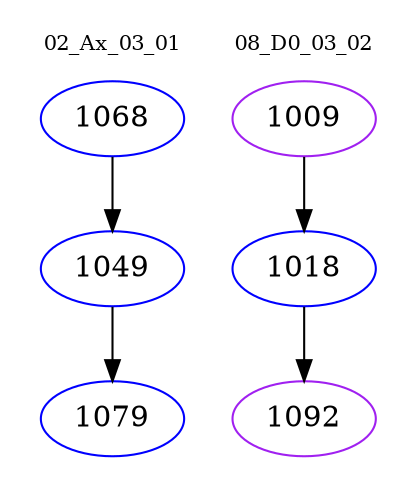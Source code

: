 digraph{
subgraph cluster_0 {
color = white
label = "02_Ax_03_01";
fontsize=10;
T0_1068 [label="1068", color="blue"]
T0_1068 -> T0_1049 [color="black"]
T0_1049 [label="1049", color="blue"]
T0_1049 -> T0_1079 [color="black"]
T0_1079 [label="1079", color="blue"]
}
subgraph cluster_1 {
color = white
label = "08_D0_03_02";
fontsize=10;
T1_1009 [label="1009", color="purple"]
T1_1009 -> T1_1018 [color="black"]
T1_1018 [label="1018", color="blue"]
T1_1018 -> T1_1092 [color="black"]
T1_1092 [label="1092", color="purple"]
}
}
